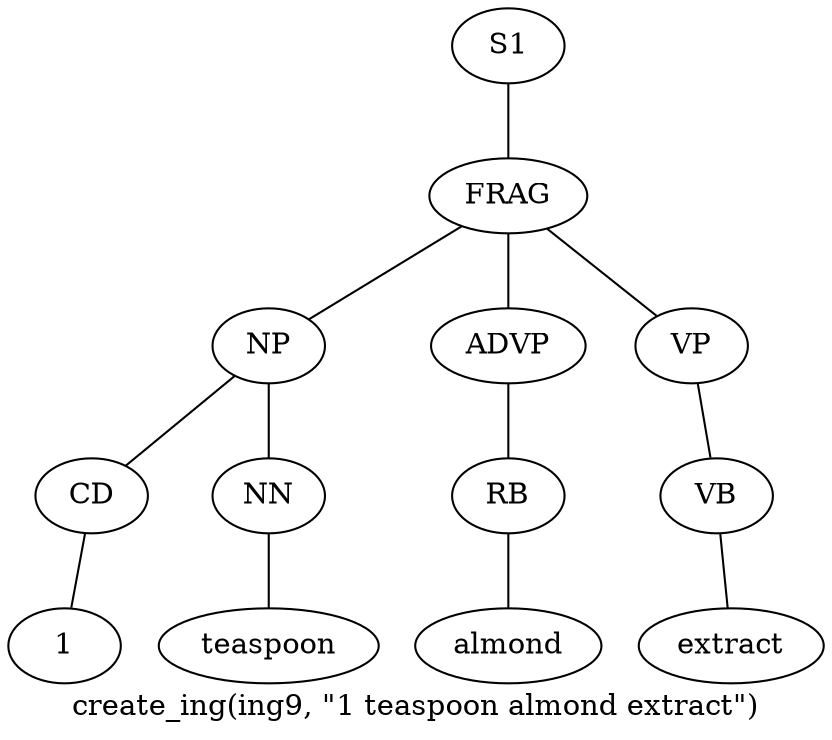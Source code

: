 graph SyntaxGraph {
	label = "create_ing(ing9, \"1 teaspoon almond extract\")";
	Node0 [label="S1"];
	Node1 [label="FRAG"];
	Node2 [label="NP"];
	Node3 [label="CD"];
	Node4 [label="1"];
	Node5 [label="NN"];
	Node6 [label="teaspoon"];
	Node7 [label="ADVP"];
	Node8 [label="RB"];
	Node9 [label="almond"];
	Node10 [label="VP"];
	Node11 [label="VB"];
	Node12 [label="extract"];

	Node0 -- Node1;
	Node1 -- Node2;
	Node1 -- Node7;
	Node1 -- Node10;
	Node2 -- Node3;
	Node2 -- Node5;
	Node3 -- Node4;
	Node5 -- Node6;
	Node7 -- Node8;
	Node8 -- Node9;
	Node10 -- Node11;
	Node11 -- Node12;
}
